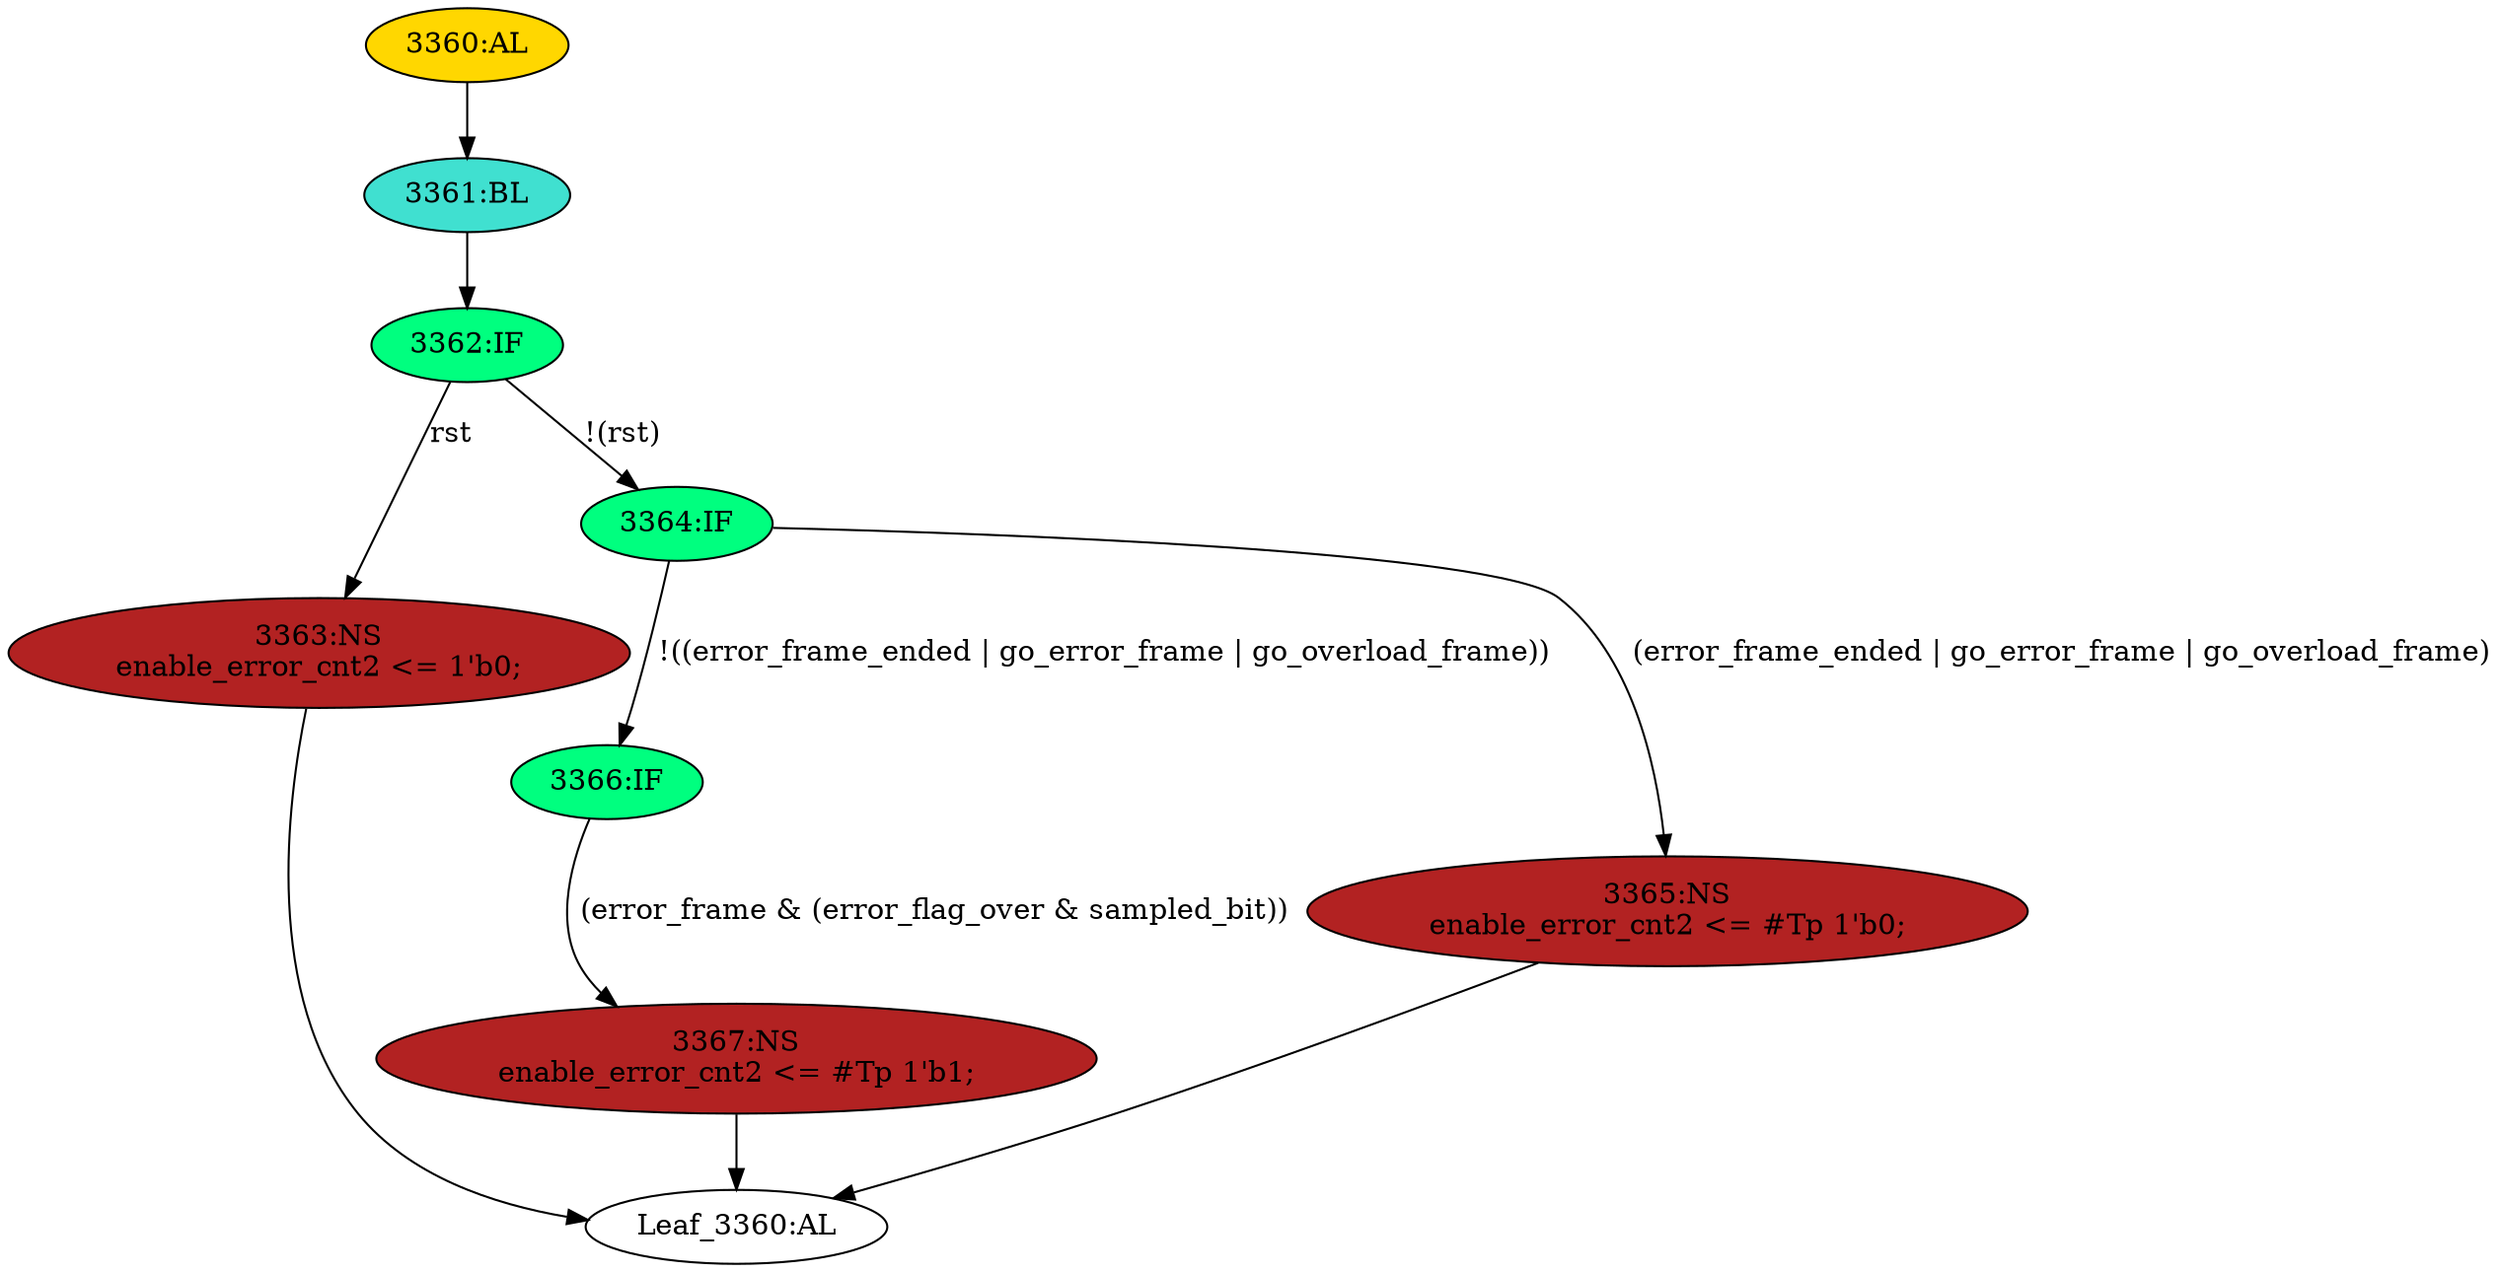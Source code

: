 strict digraph "" {
	node [label="\N"];
	"Leaf_3360:AL"	 [def_var="['enable_error_cnt2']",
		label="Leaf_3360:AL"];
	"3361:BL"	 [ast="<pyverilog.vparser.ast.Block object at 0x7f44f6b19390>",
		fillcolor=turquoise,
		label="3361:BL",
		statements="[]",
		style=filled,
		typ=Block];
	"3362:IF"	 [ast="<pyverilog.vparser.ast.IfStatement object at 0x7f44f6b193d0>",
		fillcolor=springgreen,
		label="3362:IF",
		statements="[]",
		style=filled,
		typ=IfStatement];
	"3361:BL" -> "3362:IF"	 [cond="[]",
		lineno=None];
	"3363:NS"	 [ast="<pyverilog.vparser.ast.NonblockingSubstitution object at 0x7f44f6b19c10>",
		fillcolor=firebrick,
		label="3363:NS
enable_error_cnt2 <= 1'b0;",
		statements="[<pyverilog.vparser.ast.NonblockingSubstitution object at 0x7f44f6b19c10>]",
		style=filled,
		typ=NonblockingSubstitution];
	"3363:NS" -> "Leaf_3360:AL"	 [cond="[]",
		lineno=None];
	"3366:IF"	 [ast="<pyverilog.vparser.ast.IfStatement object at 0x7f44f6b19450>",
		fillcolor=springgreen,
		label="3366:IF",
		statements="[]",
		style=filled,
		typ=IfStatement];
	"3367:NS"	 [ast="<pyverilog.vparser.ast.NonblockingSubstitution object at 0x7f44f6b19490>",
		fillcolor=firebrick,
		label="3367:NS
enable_error_cnt2 <= #Tp 1'b1;",
		statements="[<pyverilog.vparser.ast.NonblockingSubstitution object at 0x7f44f6b19490>]",
		style=filled,
		typ=NonblockingSubstitution];
	"3366:IF" -> "3367:NS"	 [cond="['error_frame', 'error_flag_over', 'sampled_bit']",
		label="(error_frame & (error_flag_over & sampled_bit))",
		lineno=3366];
	"3362:IF" -> "3363:NS"	 [cond="['rst']",
		label=rst,
		lineno=3362];
	"3364:IF"	 [ast="<pyverilog.vparser.ast.IfStatement object at 0x7f44f6b19410>",
		fillcolor=springgreen,
		label="3364:IF",
		statements="[]",
		style=filled,
		typ=IfStatement];
	"3362:IF" -> "3364:IF"	 [cond="['rst']",
		label="!(rst)",
		lineno=3362];
	"3367:NS" -> "Leaf_3360:AL"	 [cond="[]",
		lineno=None];
	"3364:IF" -> "3366:IF"	 [cond="['error_frame_ended', 'go_error_frame', 'go_overload_frame']",
		label="!((error_frame_ended | go_error_frame | go_overload_frame))",
		lineno=3364];
	"3365:NS"	 [ast="<pyverilog.vparser.ast.NonblockingSubstitution object at 0x7f44f6b19810>",
		fillcolor=firebrick,
		label="3365:NS
enable_error_cnt2 <= #Tp 1'b0;",
		statements="[<pyverilog.vparser.ast.NonblockingSubstitution object at 0x7f44f6b19810>]",
		style=filled,
		typ=NonblockingSubstitution];
	"3364:IF" -> "3365:NS"	 [cond="['error_frame_ended', 'go_error_frame', 'go_overload_frame']",
		label="(error_frame_ended | go_error_frame | go_overload_frame)",
		lineno=3364];
	"3360:AL"	 [ast="<pyverilog.vparser.ast.Always object at 0x7f44f6b19d90>",
		clk_sens=True,
		fillcolor=gold,
		label="3360:AL",
		sens="['clk', 'rst']",
		statements="[]",
		style=filled,
		typ=Always,
		use_var="['go_overload_frame', 'go_error_frame', 'sampled_bit', 'error_frame_ended', 'error_flag_over', 'rst', 'error_frame']"];
	"3360:AL" -> "3361:BL"	 [cond="[]",
		lineno=None];
	"3365:NS" -> "Leaf_3360:AL"	 [cond="[]",
		lineno=None];
}
